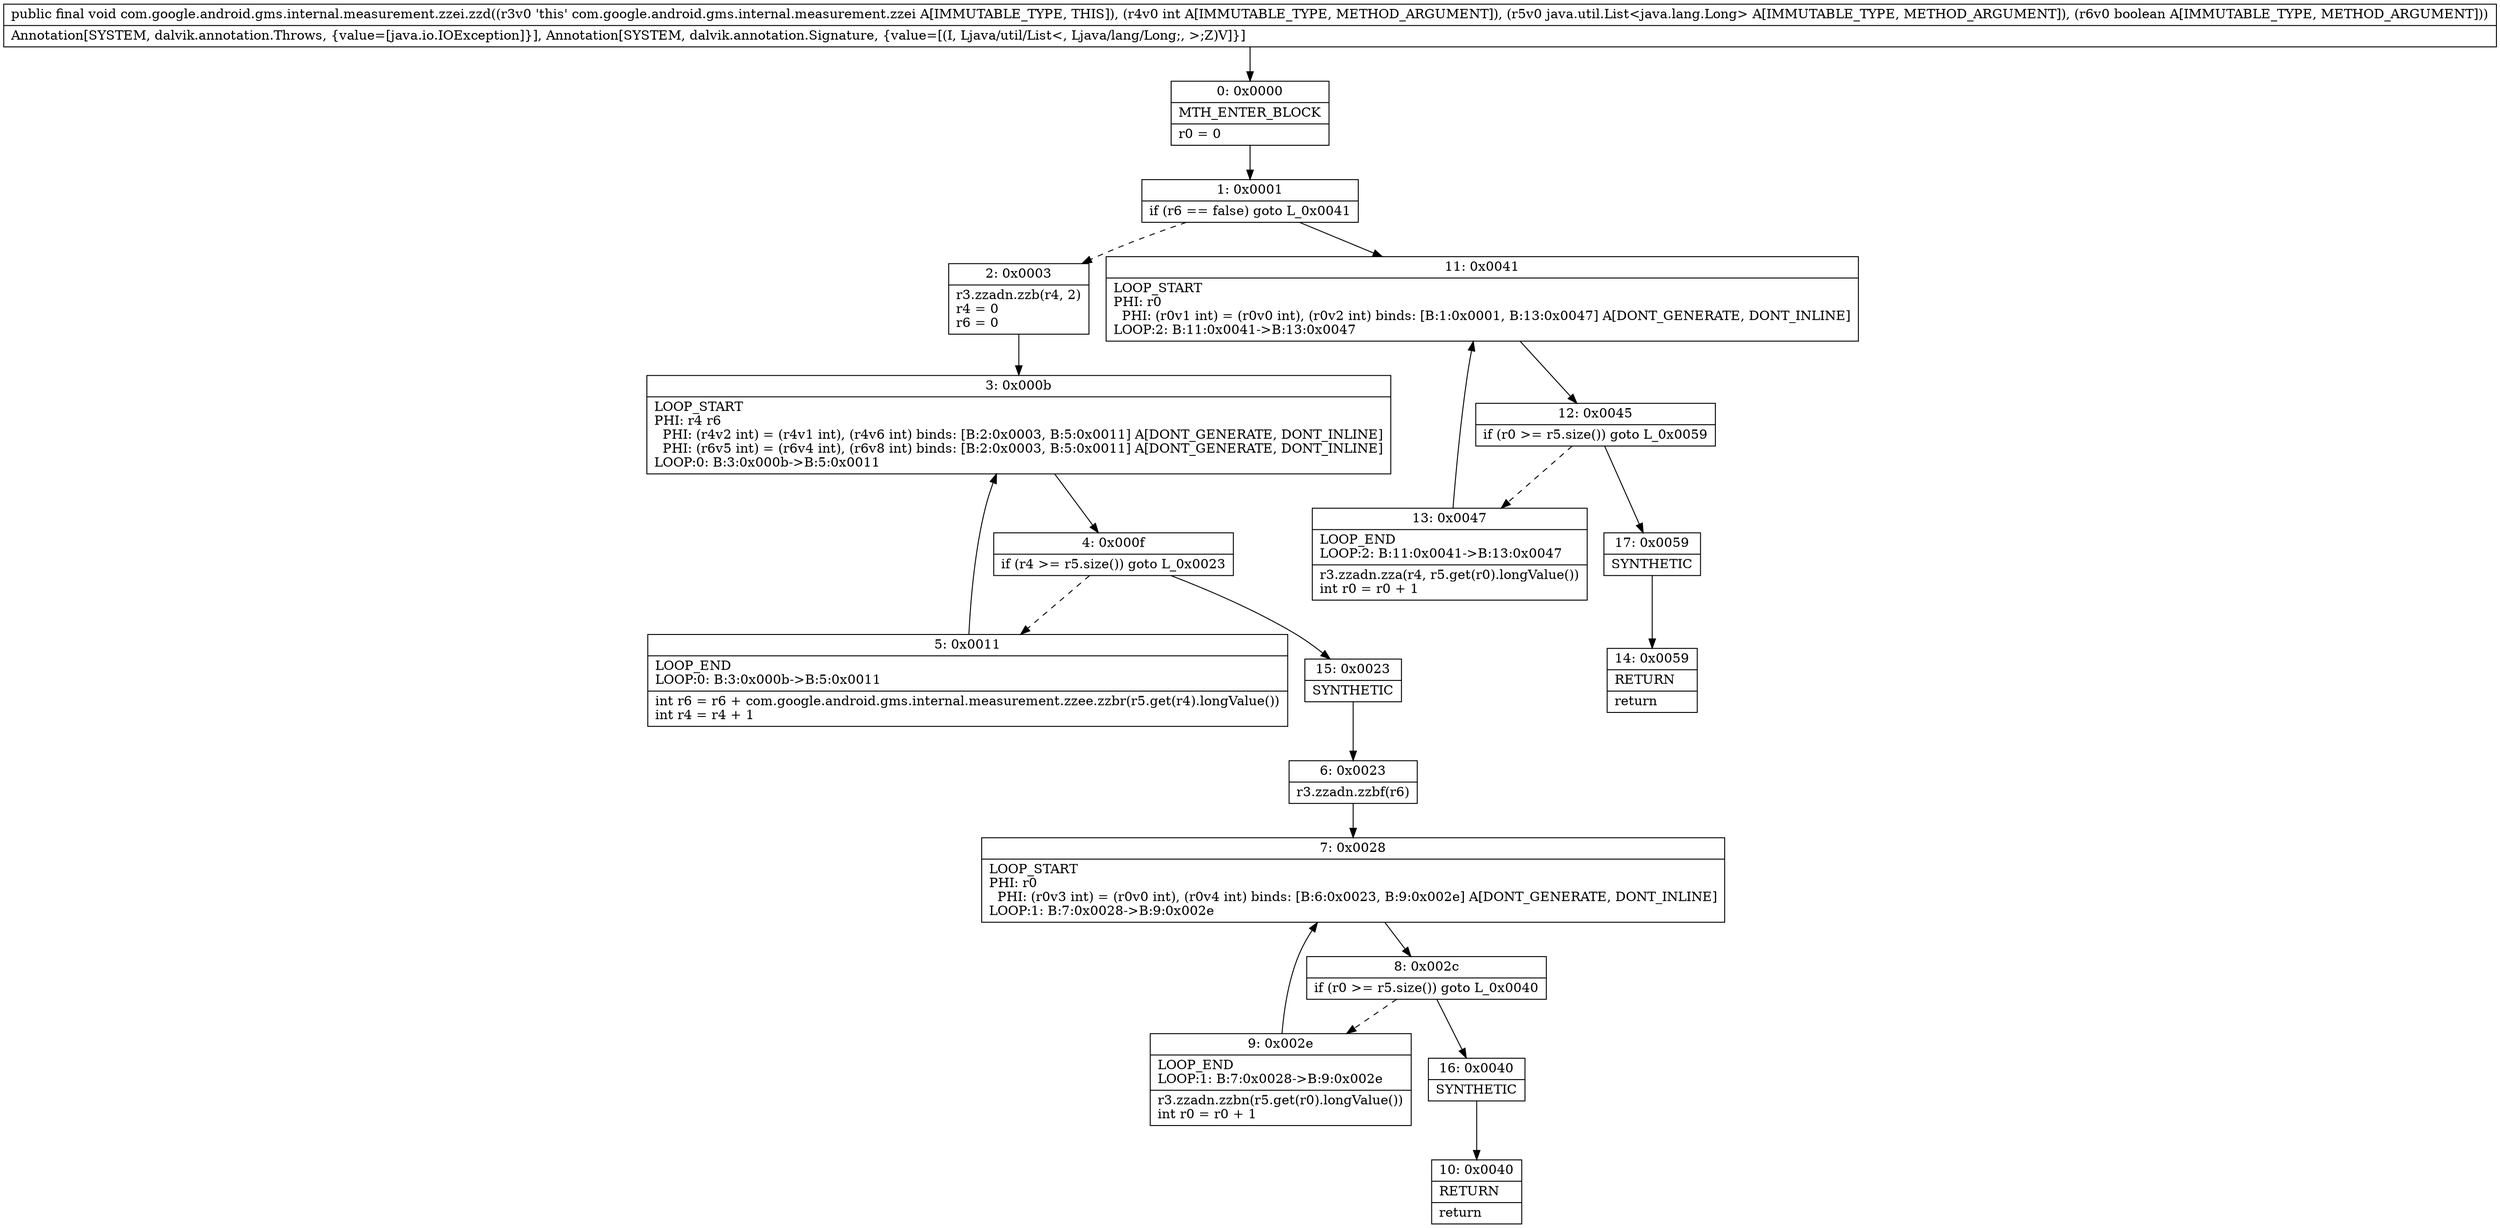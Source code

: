 digraph "CFG forcom.google.android.gms.internal.measurement.zzei.zzd(ILjava\/util\/List;Z)V" {
Node_0 [shape=record,label="{0\:\ 0x0000|MTH_ENTER_BLOCK\l|r0 = 0\l}"];
Node_1 [shape=record,label="{1\:\ 0x0001|if (r6 == false) goto L_0x0041\l}"];
Node_2 [shape=record,label="{2\:\ 0x0003|r3.zzadn.zzb(r4, 2)\lr4 = 0\lr6 = 0\l}"];
Node_3 [shape=record,label="{3\:\ 0x000b|LOOP_START\lPHI: r4 r6 \l  PHI: (r4v2 int) = (r4v1 int), (r4v6 int) binds: [B:2:0x0003, B:5:0x0011] A[DONT_GENERATE, DONT_INLINE]\l  PHI: (r6v5 int) = (r6v4 int), (r6v8 int) binds: [B:2:0x0003, B:5:0x0011] A[DONT_GENERATE, DONT_INLINE]\lLOOP:0: B:3:0x000b\-\>B:5:0x0011\l}"];
Node_4 [shape=record,label="{4\:\ 0x000f|if (r4 \>= r5.size()) goto L_0x0023\l}"];
Node_5 [shape=record,label="{5\:\ 0x0011|LOOP_END\lLOOP:0: B:3:0x000b\-\>B:5:0x0011\l|int r6 = r6 + com.google.android.gms.internal.measurement.zzee.zzbr(r5.get(r4).longValue())\lint r4 = r4 + 1\l}"];
Node_6 [shape=record,label="{6\:\ 0x0023|r3.zzadn.zzbf(r6)\l}"];
Node_7 [shape=record,label="{7\:\ 0x0028|LOOP_START\lPHI: r0 \l  PHI: (r0v3 int) = (r0v0 int), (r0v4 int) binds: [B:6:0x0023, B:9:0x002e] A[DONT_GENERATE, DONT_INLINE]\lLOOP:1: B:7:0x0028\-\>B:9:0x002e\l}"];
Node_8 [shape=record,label="{8\:\ 0x002c|if (r0 \>= r5.size()) goto L_0x0040\l}"];
Node_9 [shape=record,label="{9\:\ 0x002e|LOOP_END\lLOOP:1: B:7:0x0028\-\>B:9:0x002e\l|r3.zzadn.zzbn(r5.get(r0).longValue())\lint r0 = r0 + 1\l}"];
Node_10 [shape=record,label="{10\:\ 0x0040|RETURN\l|return\l}"];
Node_11 [shape=record,label="{11\:\ 0x0041|LOOP_START\lPHI: r0 \l  PHI: (r0v1 int) = (r0v0 int), (r0v2 int) binds: [B:1:0x0001, B:13:0x0047] A[DONT_GENERATE, DONT_INLINE]\lLOOP:2: B:11:0x0041\-\>B:13:0x0047\l}"];
Node_12 [shape=record,label="{12\:\ 0x0045|if (r0 \>= r5.size()) goto L_0x0059\l}"];
Node_13 [shape=record,label="{13\:\ 0x0047|LOOP_END\lLOOP:2: B:11:0x0041\-\>B:13:0x0047\l|r3.zzadn.zza(r4, r5.get(r0).longValue())\lint r0 = r0 + 1\l}"];
Node_14 [shape=record,label="{14\:\ 0x0059|RETURN\l|return\l}"];
Node_15 [shape=record,label="{15\:\ 0x0023|SYNTHETIC\l}"];
Node_16 [shape=record,label="{16\:\ 0x0040|SYNTHETIC\l}"];
Node_17 [shape=record,label="{17\:\ 0x0059|SYNTHETIC\l}"];
MethodNode[shape=record,label="{public final void com.google.android.gms.internal.measurement.zzei.zzd((r3v0 'this' com.google.android.gms.internal.measurement.zzei A[IMMUTABLE_TYPE, THIS]), (r4v0 int A[IMMUTABLE_TYPE, METHOD_ARGUMENT]), (r5v0 java.util.List\<java.lang.Long\> A[IMMUTABLE_TYPE, METHOD_ARGUMENT]), (r6v0 boolean A[IMMUTABLE_TYPE, METHOD_ARGUMENT]))  | Annotation[SYSTEM, dalvik.annotation.Throws, \{value=[java.io.IOException]\}], Annotation[SYSTEM, dalvik.annotation.Signature, \{value=[(I, Ljava\/util\/List\<, Ljava\/lang\/Long;, \>;Z)V]\}]\l}"];
MethodNode -> Node_0;
Node_0 -> Node_1;
Node_1 -> Node_2[style=dashed];
Node_1 -> Node_11;
Node_2 -> Node_3;
Node_3 -> Node_4;
Node_4 -> Node_5[style=dashed];
Node_4 -> Node_15;
Node_5 -> Node_3;
Node_6 -> Node_7;
Node_7 -> Node_8;
Node_8 -> Node_9[style=dashed];
Node_8 -> Node_16;
Node_9 -> Node_7;
Node_11 -> Node_12;
Node_12 -> Node_13[style=dashed];
Node_12 -> Node_17;
Node_13 -> Node_11;
Node_15 -> Node_6;
Node_16 -> Node_10;
Node_17 -> Node_14;
}

